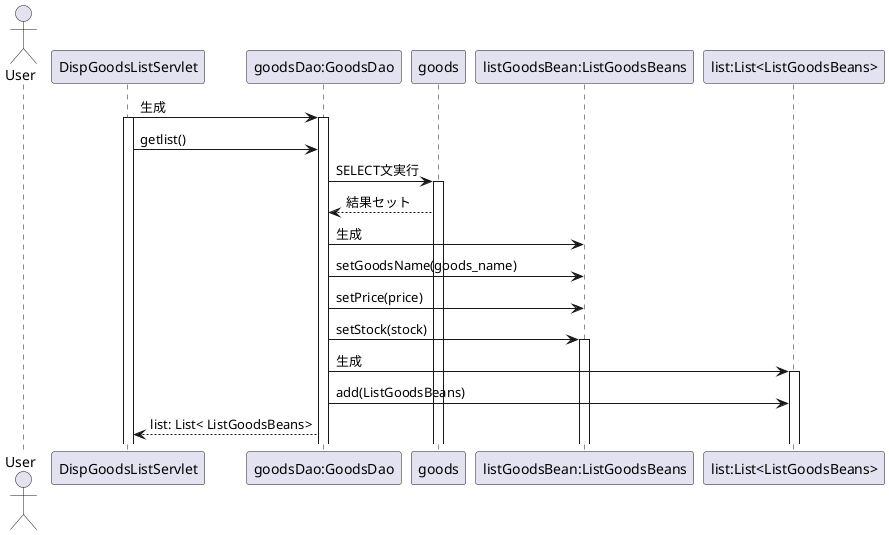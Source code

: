 @startuml 
actor User
participant "DispGoodsListServlet" as A
participant "goodsDao:GoodsDao" as B
participant "goods" as C
participant "listGoodsBean:ListGoodsBeans" as D
participant "list:List<ListGoodsBeans>" as E
A -> B: 生成
activate A
activate B
A -> B: getlist()
B -> C: SELECT文実行
activate C
C --> B: 結果セット
B -> D: 生成
B -> D: setGoodsName(goods_name)
B -> D:setPrice(price)
B -> D:setStock(stock)
activate D
B -> E: 生成
activate E
B -> E: add(ListGoodsBeans)
B --> A: list: List< ListGoodsBeans>
@enduml